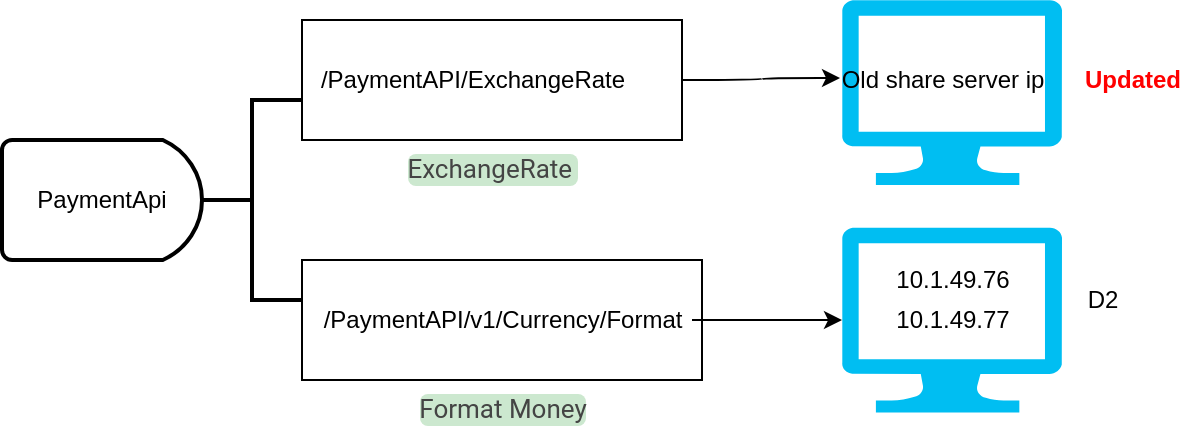 <mxfile version="14.2.7" type="github">
  <diagram id="traDwliMWbIrqVJlG7sX" name="第 1 页">
    <mxGraphModel dx="1422" dy="762" grid="1" gridSize="10" guides="1" tooltips="1" connect="1" arrows="1" fold="1" page="1" pageScale="1" pageWidth="827" pageHeight="1169" math="0" shadow="0">
      <root>
        <mxCell id="0" />
        <mxCell id="1" parent="0" />
        <mxCell id="-0YOs_W6rrKZFFmSzPH--1" value="PaymentApi" style="strokeWidth=2;html=1;shape=mxgraph.flowchart.delay;whiteSpace=wrap;" vertex="1" parent="1">
          <mxGeometry x="110" y="250" width="100" height="60" as="geometry" />
        </mxCell>
        <mxCell id="-0YOs_W6rrKZFFmSzPH--3" value="" style="strokeWidth=2;html=1;shape=mxgraph.flowchart.annotation_2;align=left;labelPosition=right;pointerEvents=1;" vertex="1" parent="1">
          <mxGeometry x="210" y="230" width="50" height="100" as="geometry" />
        </mxCell>
        <mxCell id="-0YOs_W6rrKZFFmSzPH--14" style="edgeStyle=orthogonalEdgeStyle;curved=1;rounded=0;orthogonalLoop=1;jettySize=auto;html=1;entryX=-0.009;entryY=0.422;entryDx=0;entryDy=0;entryPerimeter=0;" edge="1" parent="1" source="-0YOs_W6rrKZFFmSzPH--4" target="-0YOs_W6rrKZFFmSzPH--13">
          <mxGeometry relative="1" as="geometry" />
        </mxCell>
        <mxCell id="-0YOs_W6rrKZFFmSzPH--4" value="&lt;ol class=&quot;breadcrumb&quot; style=&quot;box-sizing: border-box ; margin-top: 0px ; margin-bottom: 0px ; padding: 0px ; list-style: none ; background-color: rgb(204 , 232 , 207) ; border-radius: 4px ; color: rgb(68 , 68 , 68) ; font-family: &amp;#34;roboto&amp;#34; , &amp;#34;helvetica neue&amp;#34; , &amp;#34;helvetica&amp;#34; , &amp;#34;arial&amp;#34; , sans-serif ; font-size: 13px&quot;&gt;&lt;li class=&quot;ng-star-inserted&quot; style=&quot;box-sizing: border-box ; display: inline-block&quot;&gt;ExchangeRate&amp;nbsp;&lt;/li&gt;&lt;/ol&gt;" style="verticalLabelPosition=bottom;verticalAlign=top;html=1;shape=mxgraph.basic.rect;fillColor2=none;strokeWidth=1;size=20;indent=5;" vertex="1" parent="1">
          <mxGeometry x="260" y="190" width="190" height="60" as="geometry" />
        </mxCell>
        <mxCell id="-0YOs_W6rrKZFFmSzPH--5" value="&lt;ol class=&quot;breadcrumb&quot; style=&quot;box-sizing: border-box ; margin-top: 0px ; margin-bottom: 0px ; padding: 0px ; list-style: none ; background-color: rgb(204 , 232 , 207) ; border-radius: 4px ; color: rgb(68 , 68 , 68) ; font-family: &amp;#34;roboto&amp;#34; , &amp;#34;helvetica neue&amp;#34; , &amp;#34;helvetica&amp;#34; , &amp;#34;arial&amp;#34; , sans-serif ; font-size: 13px&quot;&gt;&lt;li class=&quot;ng-star-inserted&quot; style=&quot;box-sizing: border-box ; display: inline-block&quot;&gt;Format Money&lt;/li&gt;&lt;/ol&gt;" style="verticalLabelPosition=bottom;verticalAlign=top;html=1;shape=mxgraph.basic.rect;fillColor2=none;strokeWidth=1;size=20;indent=5;" vertex="1" parent="1">
          <mxGeometry x="260" y="310" width="200" height="60" as="geometry" />
        </mxCell>
        <mxCell id="-0YOs_W6rrKZFFmSzPH--6" value="/PaymentAPI/ExchangeRate" style="text;html=1;resizable=0;autosize=1;align=center;verticalAlign=middle;points=[];fillColor=none;strokeColor=none;rounded=0;" vertex="1" parent="1">
          <mxGeometry x="260" y="210" width="170" height="20" as="geometry" />
        </mxCell>
        <mxCell id="-0YOs_W6rrKZFFmSzPH--9" style="edgeStyle=orthogonalEdgeStyle;curved=1;rounded=0;orthogonalLoop=1;jettySize=auto;html=1;" edge="1" parent="1" source="-0YOs_W6rrKZFFmSzPH--7" target="-0YOs_W6rrKZFFmSzPH--8">
          <mxGeometry relative="1" as="geometry" />
        </mxCell>
        <mxCell id="-0YOs_W6rrKZFFmSzPH--7" value="/PaymentAPI/v1/Currency/Format" style="text;html=1;resizable=0;autosize=1;align=center;verticalAlign=middle;points=[];fillColor=none;strokeColor=none;rounded=0;" vertex="1" parent="1">
          <mxGeometry x="265" y="330" width="190" height="20" as="geometry" />
        </mxCell>
        <mxCell id="-0YOs_W6rrKZFFmSzPH--8" value="" style="verticalLabelPosition=bottom;html=1;verticalAlign=top;align=center;strokeColor=none;fillColor=#00BEF2;shape=mxgraph.azure.computer;pointerEvents=1;" vertex="1" parent="1">
          <mxGeometry x="530" y="293.75" width="110" height="92.5" as="geometry" />
        </mxCell>
        <mxCell id="-0YOs_W6rrKZFFmSzPH--10" value="10.1.49.76" style="text;html=1;resizable=0;autosize=1;align=center;verticalAlign=middle;points=[];fillColor=none;strokeColor=none;rounded=0;" vertex="1" parent="1">
          <mxGeometry x="550" y="310" width="70" height="20" as="geometry" />
        </mxCell>
        <mxCell id="-0YOs_W6rrKZFFmSzPH--11" value="10.1.49.77" style="text;html=1;resizable=0;autosize=1;align=center;verticalAlign=middle;points=[];fillColor=none;strokeColor=none;rounded=0;" vertex="1" parent="1">
          <mxGeometry x="550" y="330" width="70" height="20" as="geometry" />
        </mxCell>
        <mxCell id="-0YOs_W6rrKZFFmSzPH--12" value="D2" style="text;html=1;resizable=0;autosize=1;align=center;verticalAlign=middle;points=[];fillColor=none;strokeColor=none;rounded=0;" vertex="1" parent="1">
          <mxGeometry x="645" y="320" width="30" height="20" as="geometry" />
        </mxCell>
        <mxCell id="-0YOs_W6rrKZFFmSzPH--13" value="" style="verticalLabelPosition=bottom;html=1;verticalAlign=top;align=center;strokeColor=none;fillColor=#00BEF2;shape=mxgraph.azure.computer;pointerEvents=1;" vertex="1" parent="1">
          <mxGeometry x="530" y="180" width="110" height="92.5" as="geometry" />
        </mxCell>
        <mxCell id="-0YOs_W6rrKZFFmSzPH--15" value="Old share server ip" style="text;html=1;resizable=0;autosize=1;align=center;verticalAlign=middle;points=[];fillColor=none;strokeColor=none;rounded=0;" vertex="1" parent="1">
          <mxGeometry x="520" y="210" width="120" height="20" as="geometry" />
        </mxCell>
        <mxCell id="-0YOs_W6rrKZFFmSzPH--16" value="Updated" style="text;html=1;resizable=0;autosize=1;align=center;verticalAlign=middle;points=[];rounded=0;fontColor=#FF0000;fontStyle=1" vertex="1" parent="1">
          <mxGeometry x="645" y="210" width="60" height="20" as="geometry" />
        </mxCell>
      </root>
    </mxGraphModel>
  </diagram>
</mxfile>
